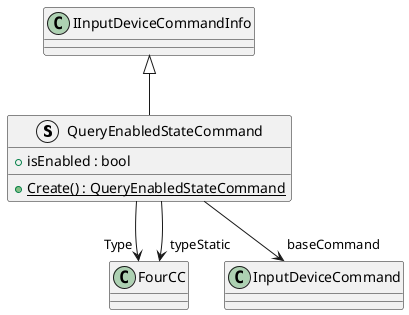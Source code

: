 @startuml
struct QueryEnabledStateCommand {
    + isEnabled : bool
    + {static} Create() : QueryEnabledStateCommand
}
IInputDeviceCommandInfo <|-- QueryEnabledStateCommand
QueryEnabledStateCommand --> "Type" FourCC
QueryEnabledStateCommand --> "baseCommand" InputDeviceCommand
QueryEnabledStateCommand --> "typeStatic" FourCC
@enduml

